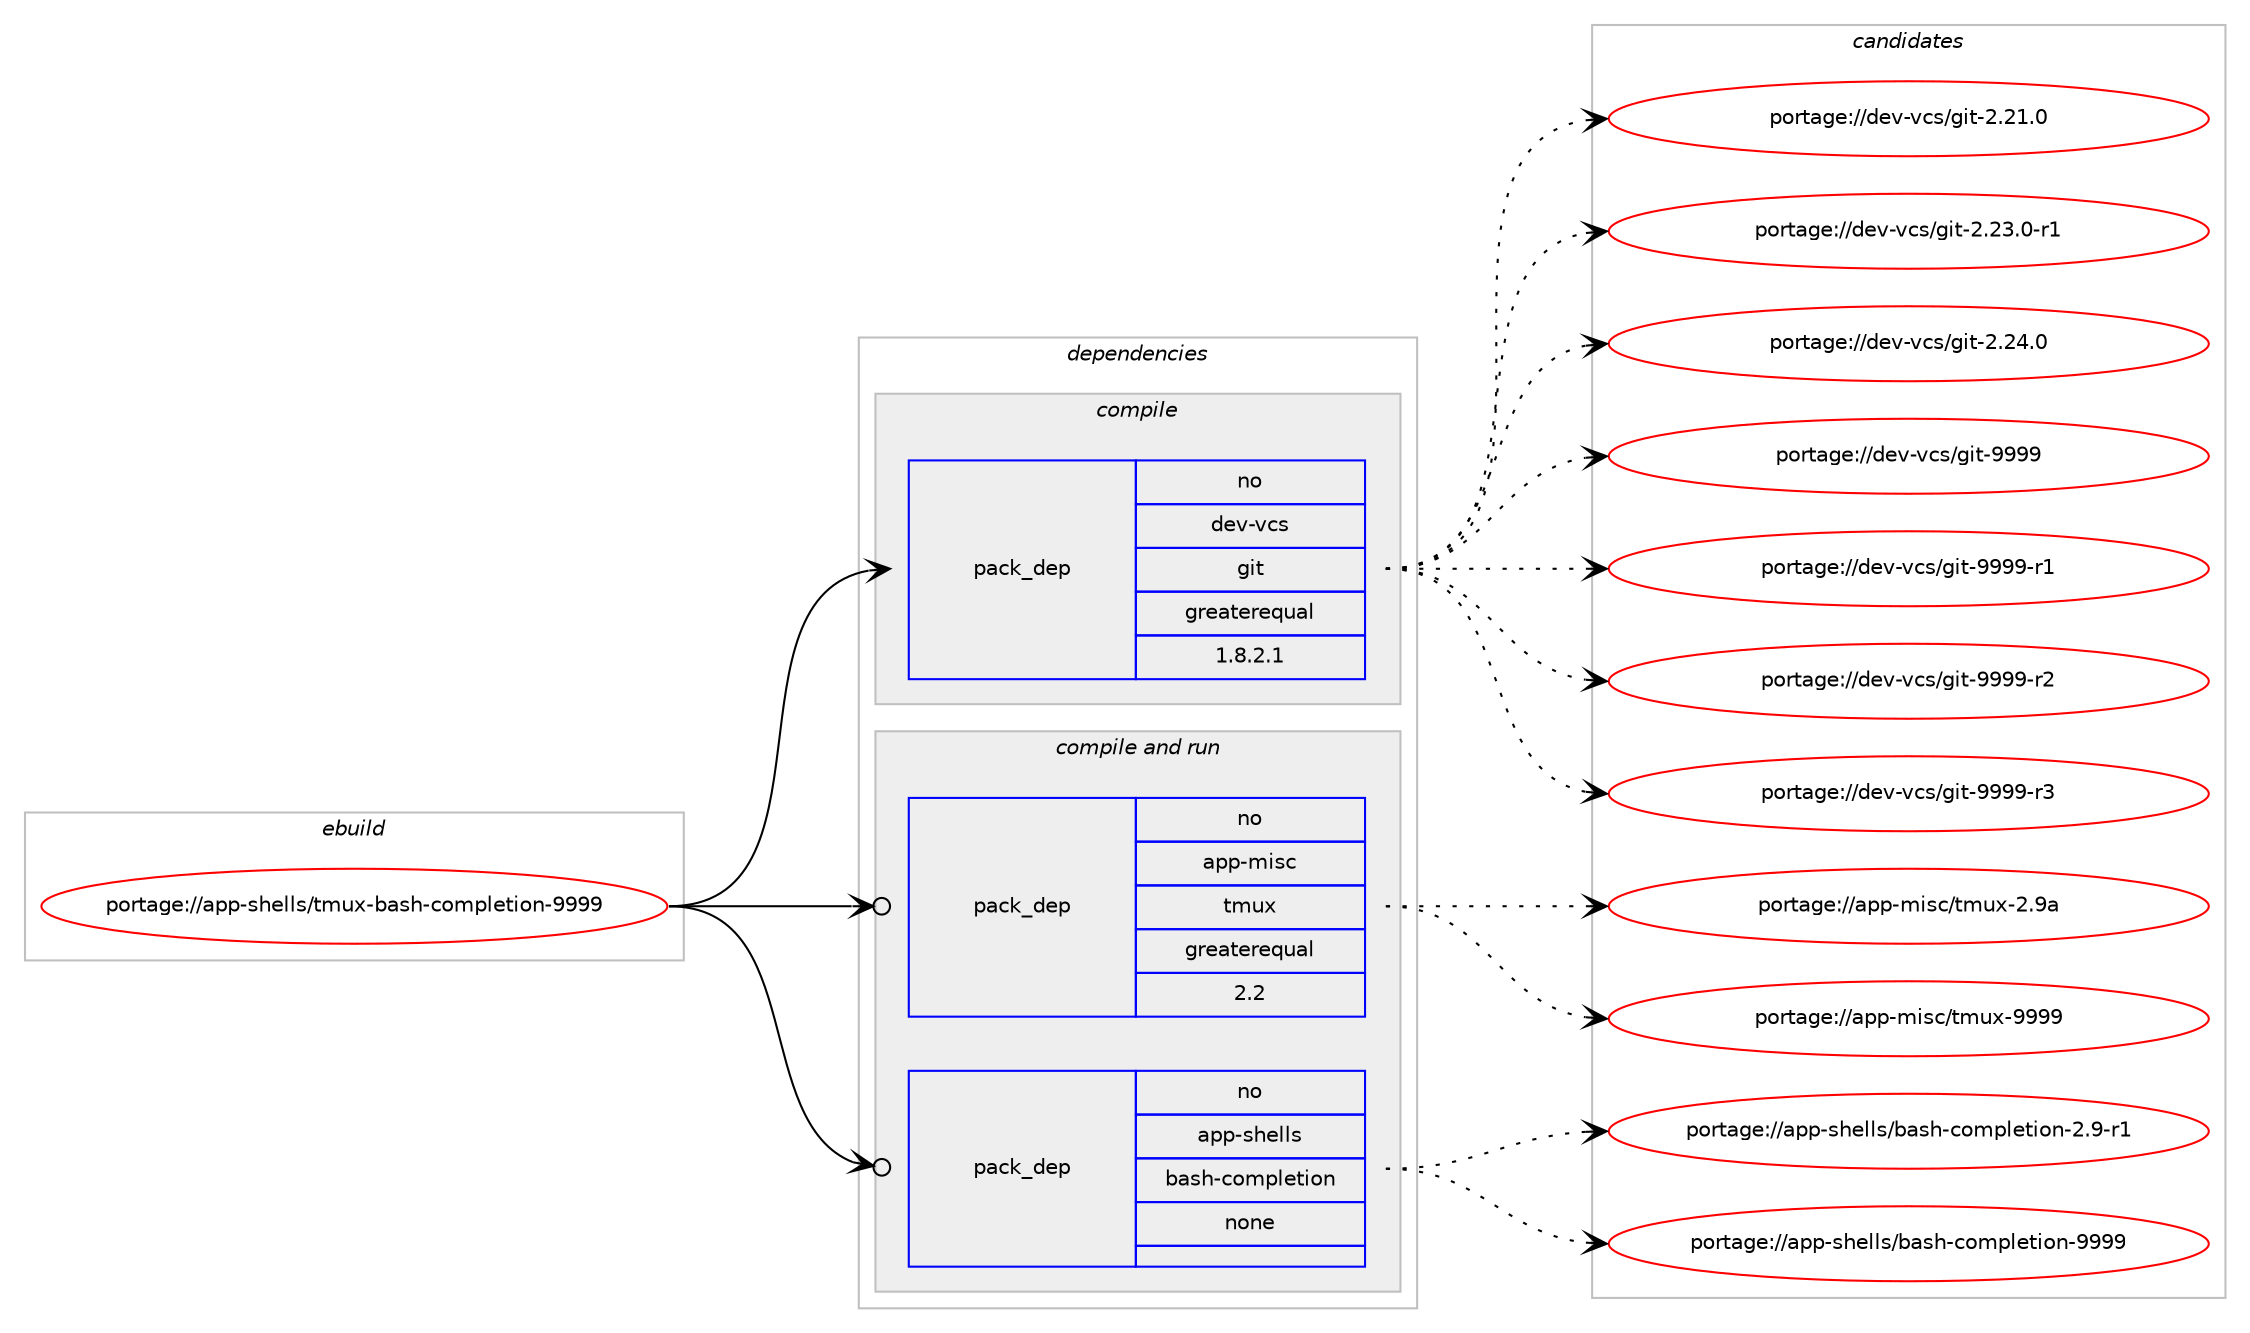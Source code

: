 digraph prolog {

# *************
# Graph options
# *************

newrank=true;
concentrate=true;
compound=true;
graph [rankdir=LR,fontname=Helvetica,fontsize=10,ranksep=1.5];#, ranksep=2.5, nodesep=0.2];
edge  [arrowhead=vee];
node  [fontname=Helvetica,fontsize=10];

# **********
# The ebuild
# **********

subgraph cluster_leftcol {
color=gray;
rank=same;
label=<<i>ebuild</i>>;
id [label="portage://app-shells/tmux-bash-completion-9999", color=red, width=4, href="../app-shells/tmux-bash-completion-9999.svg"];
}

# ****************
# The dependencies
# ****************

subgraph cluster_midcol {
color=gray;
label=<<i>dependencies</i>>;
subgraph cluster_compile {
fillcolor="#eeeeee";
style=filled;
label=<<i>compile</i>>;
subgraph pack31567 {
dependency42901 [label=<<TABLE BORDER="0" CELLBORDER="1" CELLSPACING="0" CELLPADDING="4" WIDTH="220"><TR><TD ROWSPAN="6" CELLPADDING="30">pack_dep</TD></TR><TR><TD WIDTH="110">no</TD></TR><TR><TD>dev-vcs</TD></TR><TR><TD>git</TD></TR><TR><TD>greaterequal</TD></TR><TR><TD>1.8.2.1</TD></TR></TABLE>>, shape=none, color=blue];
}
id:e -> dependency42901:w [weight=20,style="solid",arrowhead="vee"];
}
subgraph cluster_compileandrun {
fillcolor="#eeeeee";
style=filled;
label=<<i>compile and run</i>>;
subgraph pack31568 {
dependency42902 [label=<<TABLE BORDER="0" CELLBORDER="1" CELLSPACING="0" CELLPADDING="4" WIDTH="220"><TR><TD ROWSPAN="6" CELLPADDING="30">pack_dep</TD></TR><TR><TD WIDTH="110">no</TD></TR><TR><TD>app-misc</TD></TR><TR><TD>tmux</TD></TR><TR><TD>greaterequal</TD></TR><TR><TD>2.2</TD></TR></TABLE>>, shape=none, color=blue];
}
id:e -> dependency42902:w [weight=20,style="solid",arrowhead="odotvee"];
subgraph pack31569 {
dependency42903 [label=<<TABLE BORDER="0" CELLBORDER="1" CELLSPACING="0" CELLPADDING="4" WIDTH="220"><TR><TD ROWSPAN="6" CELLPADDING="30">pack_dep</TD></TR><TR><TD WIDTH="110">no</TD></TR><TR><TD>app-shells</TD></TR><TR><TD>bash-completion</TD></TR><TR><TD>none</TD></TR><TR><TD></TD></TR></TABLE>>, shape=none, color=blue];
}
id:e -> dependency42903:w [weight=20,style="solid",arrowhead="odotvee"];
}
subgraph cluster_run {
fillcolor="#eeeeee";
style=filled;
label=<<i>run</i>>;
}
}

# **************
# The candidates
# **************

subgraph cluster_choices {
rank=same;
color=gray;
label=<<i>candidates</i>>;

subgraph choice31567 {
color=black;
nodesep=1;
choiceportage10010111845118991154710310511645504650494648 [label="portage://dev-vcs/git-2.21.0", color=red, width=4,href="../dev-vcs/git-2.21.0.svg"];
choiceportage100101118451189911547103105116455046505146484511449 [label="portage://dev-vcs/git-2.23.0-r1", color=red, width=4,href="../dev-vcs/git-2.23.0-r1.svg"];
choiceportage10010111845118991154710310511645504650524648 [label="portage://dev-vcs/git-2.24.0", color=red, width=4,href="../dev-vcs/git-2.24.0.svg"];
choiceportage1001011184511899115471031051164557575757 [label="portage://dev-vcs/git-9999", color=red, width=4,href="../dev-vcs/git-9999.svg"];
choiceportage10010111845118991154710310511645575757574511449 [label="portage://dev-vcs/git-9999-r1", color=red, width=4,href="../dev-vcs/git-9999-r1.svg"];
choiceportage10010111845118991154710310511645575757574511450 [label="portage://dev-vcs/git-9999-r2", color=red, width=4,href="../dev-vcs/git-9999-r2.svg"];
choiceportage10010111845118991154710310511645575757574511451 [label="portage://dev-vcs/git-9999-r3", color=red, width=4,href="../dev-vcs/git-9999-r3.svg"];
dependency42901:e -> choiceportage10010111845118991154710310511645504650494648:w [style=dotted,weight="100"];
dependency42901:e -> choiceportage100101118451189911547103105116455046505146484511449:w [style=dotted,weight="100"];
dependency42901:e -> choiceportage10010111845118991154710310511645504650524648:w [style=dotted,weight="100"];
dependency42901:e -> choiceportage1001011184511899115471031051164557575757:w [style=dotted,weight="100"];
dependency42901:e -> choiceportage10010111845118991154710310511645575757574511449:w [style=dotted,weight="100"];
dependency42901:e -> choiceportage10010111845118991154710310511645575757574511450:w [style=dotted,weight="100"];
dependency42901:e -> choiceportage10010111845118991154710310511645575757574511451:w [style=dotted,weight="100"];
}
subgraph choice31568 {
color=black;
nodesep=1;
choiceportage971121124510910511599471161091171204550465797 [label="portage://app-misc/tmux-2.9a", color=red, width=4,href="../app-misc/tmux-2.9a.svg"];
choiceportage971121124510910511599471161091171204557575757 [label="portage://app-misc/tmux-9999", color=red, width=4,href="../app-misc/tmux-9999.svg"];
dependency42902:e -> choiceportage971121124510910511599471161091171204550465797:w [style=dotted,weight="100"];
dependency42902:e -> choiceportage971121124510910511599471161091171204557575757:w [style=dotted,weight="100"];
}
subgraph choice31569 {
color=black;
nodesep=1;
choiceportage97112112451151041011081081154798971151044599111109112108101116105111110455046574511449 [label="portage://app-shells/bash-completion-2.9-r1", color=red, width=4,href="../app-shells/bash-completion-2.9-r1.svg"];
choiceportage971121124511510410110810811547989711510445991111091121081011161051111104557575757 [label="portage://app-shells/bash-completion-9999", color=red, width=4,href="../app-shells/bash-completion-9999.svg"];
dependency42903:e -> choiceportage97112112451151041011081081154798971151044599111109112108101116105111110455046574511449:w [style=dotted,weight="100"];
dependency42903:e -> choiceportage971121124511510410110810811547989711510445991111091121081011161051111104557575757:w [style=dotted,weight="100"];
}
}

}

